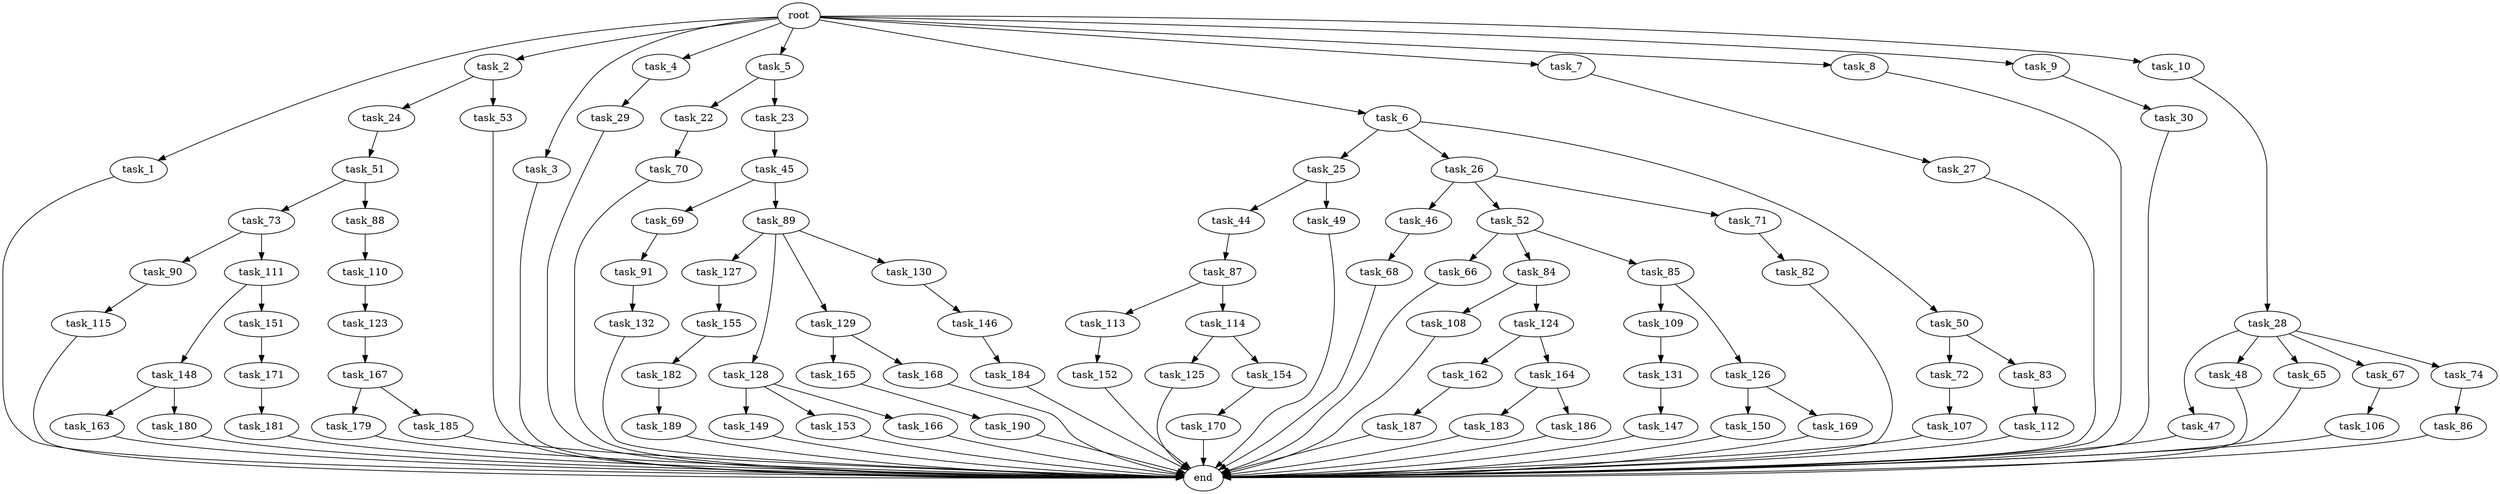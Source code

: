 digraph G {
  root [size="0.000000"];
  task_1 [size="102.400000"];
  task_2 [size="102.400000"];
  task_3 [size="102.400000"];
  task_4 [size="102.400000"];
  task_5 [size="102.400000"];
  task_6 [size="102.400000"];
  task_7 [size="102.400000"];
  task_8 [size="102.400000"];
  task_9 [size="102.400000"];
  task_10 [size="102.400000"];
  task_22 [size="7730941132.800000"];
  task_23 [size="7730941132.800000"];
  task_24 [size="13743895347.200001"];
  task_25 [size="42090679500.800003"];
  task_26 [size="42090679500.800003"];
  task_27 [size="54975581388.800003"];
  task_28 [size="7730941132.800000"];
  task_29 [size="21474836480.000000"];
  task_30 [size="42090679500.800003"];
  task_44 [size="21474836480.000000"];
  task_45 [size="7730941132.800000"];
  task_46 [size="3435973836.800000"];
  task_47 [size="13743895347.200001"];
  task_48 [size="13743895347.200001"];
  task_49 [size="21474836480.000000"];
  task_50 [size="42090679500.800003"];
  task_51 [size="85899345920.000000"];
  task_52 [size="3435973836.800000"];
  task_53 [size="13743895347.200001"];
  task_65 [size="13743895347.200001"];
  task_66 [size="69578470195.199997"];
  task_67 [size="13743895347.200001"];
  task_68 [size="85899345920.000000"];
  task_69 [size="3435973836.800000"];
  task_70 [size="21474836480.000000"];
  task_71 [size="3435973836.800000"];
  task_72 [size="85899345920.000000"];
  task_73 [size="85899345920.000000"];
  task_74 [size="13743895347.200001"];
  task_82 [size="30923764531.200001"];
  task_83 [size="85899345920.000000"];
  task_84 [size="69578470195.199997"];
  task_85 [size="69578470195.199997"];
  task_86 [size="30923764531.200001"];
  task_87 [size="13743895347.200001"];
  task_88 [size="85899345920.000000"];
  task_89 [size="3435973836.800000"];
  task_90 [size="42090679500.800003"];
  task_91 [size="54975581388.800003"];
  task_106 [size="13743895347.200001"];
  task_107 [size="42090679500.800003"];
  task_108 [size="3435973836.800000"];
  task_109 [size="21474836480.000000"];
  task_110 [size="42090679500.800003"];
  task_111 [size="42090679500.800003"];
  task_112 [size="69578470195.199997"];
  task_113 [size="42090679500.800003"];
  task_114 [size="42090679500.800003"];
  task_115 [size="42090679500.800003"];
  task_123 [size="21474836480.000000"];
  task_124 [size="3435973836.800000"];
  task_125 [size="30923764531.200001"];
  task_126 [size="21474836480.000000"];
  task_127 [size="7730941132.800000"];
  task_128 [size="7730941132.800000"];
  task_129 [size="7730941132.800000"];
  task_130 [size="7730941132.800000"];
  task_131 [size="13743895347.200001"];
  task_132 [size="69578470195.199997"];
  task_146 [size="54975581388.800003"];
  task_147 [size="42090679500.800003"];
  task_148 [size="54975581388.800003"];
  task_149 [size="54975581388.800003"];
  task_150 [size="3435973836.800000"];
  task_151 [size="54975581388.800003"];
  task_152 [size="3435973836.800000"];
  task_153 [size="54975581388.800003"];
  task_154 [size="30923764531.200001"];
  task_155 [size="3435973836.800000"];
  task_162 [size="42090679500.800003"];
  task_163 [size="85899345920.000000"];
  task_164 [size="42090679500.800003"];
  task_165 [size="21474836480.000000"];
  task_166 [size="54975581388.800003"];
  task_167 [size="3435973836.800000"];
  task_168 [size="21474836480.000000"];
  task_169 [size="3435973836.800000"];
  task_170 [size="7730941132.800000"];
  task_171 [size="85899345920.000000"];
  task_179 [size="7730941132.800000"];
  task_180 [size="85899345920.000000"];
  task_181 [size="54975581388.800003"];
  task_182 [size="21474836480.000000"];
  task_183 [size="54975581388.800003"];
  task_184 [size="85899345920.000000"];
  task_185 [size="7730941132.800000"];
  task_186 [size="54975581388.800003"];
  task_187 [size="7730941132.800000"];
  task_189 [size="13743895347.200001"];
  task_190 [size="30923764531.200001"];
  end [size="0.000000"];

  root -> task_1 [size="1.000000"];
  root -> task_2 [size="1.000000"];
  root -> task_3 [size="1.000000"];
  root -> task_4 [size="1.000000"];
  root -> task_5 [size="1.000000"];
  root -> task_6 [size="1.000000"];
  root -> task_7 [size="1.000000"];
  root -> task_8 [size="1.000000"];
  root -> task_9 [size="1.000000"];
  root -> task_10 [size="1.000000"];
  task_1 -> end [size="1.000000"];
  task_2 -> task_24 [size="134217728.000000"];
  task_2 -> task_53 [size="134217728.000000"];
  task_3 -> end [size="1.000000"];
  task_4 -> task_29 [size="209715200.000000"];
  task_5 -> task_22 [size="75497472.000000"];
  task_5 -> task_23 [size="75497472.000000"];
  task_6 -> task_25 [size="411041792.000000"];
  task_6 -> task_26 [size="411041792.000000"];
  task_6 -> task_50 [size="411041792.000000"];
  task_7 -> task_27 [size="536870912.000000"];
  task_8 -> end [size="1.000000"];
  task_9 -> task_30 [size="411041792.000000"];
  task_10 -> task_28 [size="75497472.000000"];
  task_22 -> task_70 [size="209715200.000000"];
  task_23 -> task_45 [size="75497472.000000"];
  task_24 -> task_51 [size="838860800.000000"];
  task_25 -> task_44 [size="209715200.000000"];
  task_25 -> task_49 [size="209715200.000000"];
  task_26 -> task_46 [size="33554432.000000"];
  task_26 -> task_52 [size="33554432.000000"];
  task_26 -> task_71 [size="33554432.000000"];
  task_27 -> end [size="1.000000"];
  task_28 -> task_47 [size="134217728.000000"];
  task_28 -> task_48 [size="134217728.000000"];
  task_28 -> task_65 [size="134217728.000000"];
  task_28 -> task_67 [size="134217728.000000"];
  task_28 -> task_74 [size="134217728.000000"];
  task_29 -> end [size="1.000000"];
  task_30 -> end [size="1.000000"];
  task_44 -> task_87 [size="134217728.000000"];
  task_45 -> task_69 [size="33554432.000000"];
  task_45 -> task_89 [size="33554432.000000"];
  task_46 -> task_68 [size="838860800.000000"];
  task_47 -> end [size="1.000000"];
  task_48 -> end [size="1.000000"];
  task_49 -> end [size="1.000000"];
  task_50 -> task_72 [size="838860800.000000"];
  task_50 -> task_83 [size="838860800.000000"];
  task_51 -> task_73 [size="838860800.000000"];
  task_51 -> task_88 [size="838860800.000000"];
  task_52 -> task_66 [size="679477248.000000"];
  task_52 -> task_84 [size="679477248.000000"];
  task_52 -> task_85 [size="679477248.000000"];
  task_53 -> end [size="1.000000"];
  task_65 -> end [size="1.000000"];
  task_66 -> end [size="1.000000"];
  task_67 -> task_106 [size="134217728.000000"];
  task_68 -> end [size="1.000000"];
  task_69 -> task_91 [size="536870912.000000"];
  task_70 -> end [size="1.000000"];
  task_71 -> task_82 [size="301989888.000000"];
  task_72 -> task_107 [size="411041792.000000"];
  task_73 -> task_90 [size="411041792.000000"];
  task_73 -> task_111 [size="411041792.000000"];
  task_74 -> task_86 [size="301989888.000000"];
  task_82 -> end [size="1.000000"];
  task_83 -> task_112 [size="679477248.000000"];
  task_84 -> task_108 [size="33554432.000000"];
  task_84 -> task_124 [size="33554432.000000"];
  task_85 -> task_109 [size="209715200.000000"];
  task_85 -> task_126 [size="209715200.000000"];
  task_86 -> end [size="1.000000"];
  task_87 -> task_113 [size="411041792.000000"];
  task_87 -> task_114 [size="411041792.000000"];
  task_88 -> task_110 [size="411041792.000000"];
  task_89 -> task_127 [size="75497472.000000"];
  task_89 -> task_128 [size="75497472.000000"];
  task_89 -> task_129 [size="75497472.000000"];
  task_89 -> task_130 [size="75497472.000000"];
  task_90 -> task_115 [size="411041792.000000"];
  task_91 -> task_132 [size="679477248.000000"];
  task_106 -> end [size="1.000000"];
  task_107 -> end [size="1.000000"];
  task_108 -> end [size="1.000000"];
  task_109 -> task_131 [size="134217728.000000"];
  task_110 -> task_123 [size="209715200.000000"];
  task_111 -> task_148 [size="536870912.000000"];
  task_111 -> task_151 [size="536870912.000000"];
  task_112 -> end [size="1.000000"];
  task_113 -> task_152 [size="33554432.000000"];
  task_114 -> task_125 [size="301989888.000000"];
  task_114 -> task_154 [size="301989888.000000"];
  task_115 -> end [size="1.000000"];
  task_123 -> task_167 [size="33554432.000000"];
  task_124 -> task_162 [size="411041792.000000"];
  task_124 -> task_164 [size="411041792.000000"];
  task_125 -> end [size="1.000000"];
  task_126 -> task_150 [size="33554432.000000"];
  task_126 -> task_169 [size="33554432.000000"];
  task_127 -> task_155 [size="33554432.000000"];
  task_128 -> task_149 [size="536870912.000000"];
  task_128 -> task_153 [size="536870912.000000"];
  task_128 -> task_166 [size="536870912.000000"];
  task_129 -> task_165 [size="209715200.000000"];
  task_129 -> task_168 [size="209715200.000000"];
  task_130 -> task_146 [size="536870912.000000"];
  task_131 -> task_147 [size="411041792.000000"];
  task_132 -> end [size="1.000000"];
  task_146 -> task_184 [size="838860800.000000"];
  task_147 -> end [size="1.000000"];
  task_148 -> task_163 [size="838860800.000000"];
  task_148 -> task_180 [size="838860800.000000"];
  task_149 -> end [size="1.000000"];
  task_150 -> end [size="1.000000"];
  task_151 -> task_171 [size="838860800.000000"];
  task_152 -> end [size="1.000000"];
  task_153 -> end [size="1.000000"];
  task_154 -> task_170 [size="75497472.000000"];
  task_155 -> task_182 [size="209715200.000000"];
  task_162 -> task_187 [size="75497472.000000"];
  task_163 -> end [size="1.000000"];
  task_164 -> task_183 [size="536870912.000000"];
  task_164 -> task_186 [size="536870912.000000"];
  task_165 -> task_190 [size="301989888.000000"];
  task_166 -> end [size="1.000000"];
  task_167 -> task_179 [size="75497472.000000"];
  task_167 -> task_185 [size="75497472.000000"];
  task_168 -> end [size="1.000000"];
  task_169 -> end [size="1.000000"];
  task_170 -> end [size="1.000000"];
  task_171 -> task_181 [size="536870912.000000"];
  task_179 -> end [size="1.000000"];
  task_180 -> end [size="1.000000"];
  task_181 -> end [size="1.000000"];
  task_182 -> task_189 [size="134217728.000000"];
  task_183 -> end [size="1.000000"];
  task_184 -> end [size="1.000000"];
  task_185 -> end [size="1.000000"];
  task_186 -> end [size="1.000000"];
  task_187 -> end [size="1.000000"];
  task_189 -> end [size="1.000000"];
  task_190 -> end [size="1.000000"];
}
